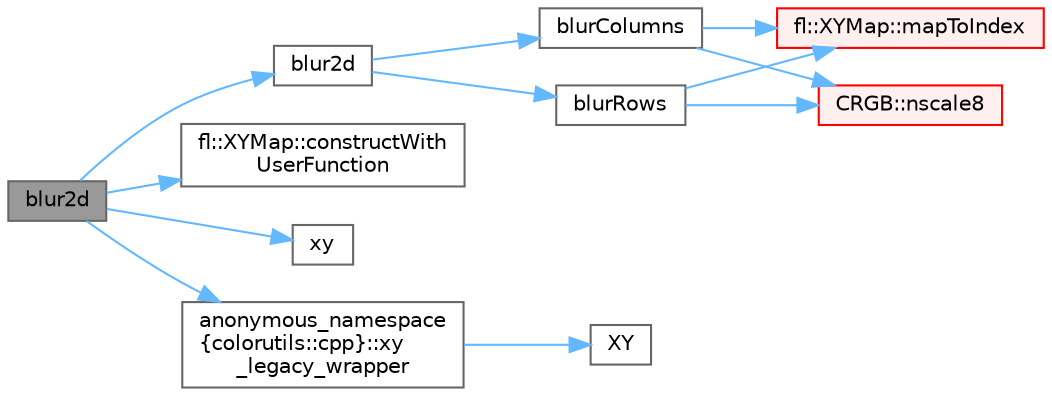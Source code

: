 digraph "blur2d"
{
 // LATEX_PDF_SIZE
  bgcolor="transparent";
  edge [fontname=Helvetica,fontsize=10,labelfontname=Helvetica,labelfontsize=10];
  node [fontname=Helvetica,fontsize=10,shape=box,height=0.2,width=0.4];
  rankdir="LR";
  Node1 [id="Node000001",label="blur2d",height=0.2,width=0.4,color="gray40", fillcolor="grey60", style="filled", fontcolor="black",tooltip=" "];
  Node1 -> Node2 [id="edge1_Node000001_Node000002",color="steelblue1",style="solid",tooltip=" "];
  Node2 [id="Node000002",label="blur2d",height=0.2,width=0.4,color="grey40", fillcolor="white", style="filled",URL="$d5/d3d/group___color_blurs.html#gadfd6e9dc2b0c79922d8d4be9d94cf5f5",tooltip="Two-dimensional blur filter."];
  Node2 -> Node3 [id="edge2_Node000002_Node000003",color="steelblue1",style="solid",tooltip=" "];
  Node3 [id="Node000003",label="blurColumns",height=0.2,width=0.4,color="grey40", fillcolor="white", style="filled",URL="$d5/d3d/group___color_blurs.html#ga33ce178f76009348d3a0f0723b22d4de",tooltip="Perform a blur1d() on every column of a rectangular matrix."];
  Node3 -> Node4 [id="edge3_Node000003_Node000004",color="steelblue1",style="solid",tooltip=" "];
  Node4 [id="Node000004",label="fl::XYMap::mapToIndex",height=0.2,width=0.4,color="red", fillcolor="#FFF0F0", style="filled",URL="$d0/dce/classfl_1_1_x_y_map.html#aaeab9d4f2c66f6e681415479493578c2",tooltip=" "];
  Node3 -> Node7 [id="edge4_Node000003_Node000007",color="steelblue1",style="solid",tooltip=" "];
  Node7 [id="Node000007",label="CRGB::nscale8",height=0.2,width=0.4,color="red", fillcolor="#FFF0F0", style="filled",URL="$db/d87/group___pixel_types.html#a5a3c3370a7de840ac31c07f6dc9bdb63",tooltip="Scale down a RGB to N/256ths of its current brightness, using \"plain math\" dimming rules."];
  Node2 -> Node11 [id="edge5_Node000002_Node000011",color="steelblue1",style="solid",tooltip=" "];
  Node11 [id="Node000011",label="blurRows",height=0.2,width=0.4,color="grey40", fillcolor="white", style="filled",URL="$d5/d3d/group___color_blurs.html#ga3000f2662fe45e9424c02b0d35f40b21",tooltip="Perform a blur1d() on every row of a rectangular matrix."];
  Node11 -> Node4 [id="edge6_Node000011_Node000004",color="steelblue1",style="solid",tooltip=" "];
  Node11 -> Node7 [id="edge7_Node000011_Node000007",color="steelblue1",style="solid",tooltip=" "];
  Node1 -> Node12 [id="edge8_Node000001_Node000012",color="steelblue1",style="solid",tooltip=" "];
  Node12 [id="Node000012",label="fl::XYMap::constructWith\lUserFunction",height=0.2,width=0.4,color="grey40", fillcolor="white", style="filled",URL="$d0/dce/classfl_1_1_x_y_map.html#af2faeb1a8749912aa8af70d8570069c7",tooltip=" "];
  Node1 -> Node13 [id="edge9_Node000001_Node000013",color="steelblue1",style="solid",tooltip=" "];
  Node13 [id="Node000013",label="xy",height=0.2,width=0.4,color="grey40", fillcolor="white", style="filled",URL="$d7/dfa/_p_j_r_c_spectrum_analyzer_8ino.html#a310eea447890e3471c6b27fd79dc94fc",tooltip=" "];
  Node1 -> Node14 [id="edge10_Node000001_Node000014",color="steelblue1",style="solid",tooltip=" "];
  Node14 [id="Node000014",label="anonymous_namespace\l\{colorutils::cpp\}::xy\l_legacy_wrapper",height=0.2,width=0.4,color="grey40", fillcolor="white", style="filled",URL="$d0/d29/namespaceanonymous__namespace_02colorutils_8cpp_03.html#a2f04ebbf2cf87eda3f4aea9da8771da5",tooltip=" "];
  Node14 -> Node15 [id="edge11_Node000014_Node000015",color="steelblue1",style="solid",tooltip=" "];
  Node15 [id="Node000015",label="XY",height=0.2,width=0.4,color="grey40", fillcolor="white", style="filled",URL="$da/d2d/colorutils_8cpp.html#a7aa2d780d14ccc2f3ce3c493e01999eb",tooltip=" "];
}
